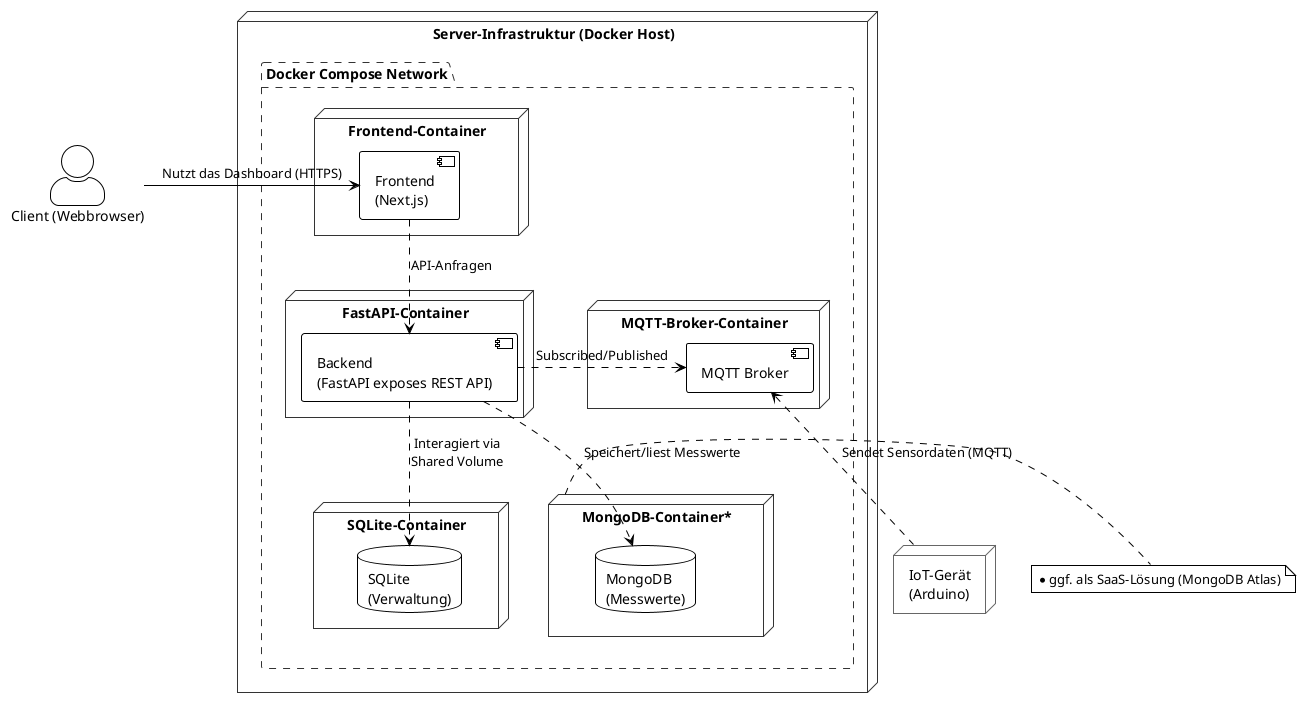 @startuml
' --- Styling ---
!theme plain
skinparam shadowing false
skinparam actorStyle awesome
skinparam rectangle {
    borderRadius 5
}
skinparam database {
    borderRadius 5
}
skinparam component {
    borderRadius 5
}
skinparam node {
    borderColor #666666
}
' Styling für das Netzwerk-Paket
skinparam package {
    borderColor #333333
    borderStyle dashed
}

' --- Akteure ---
actor "Client (Webbrowser)" as User
node "IoT-Gerät\n(Arduino)" as Device

' --- Deployment-Knoten ---
node "Server-Infrastruktur (Docker Host)" as Server {
    ' Dieses Paket repräsentiert die logische Grenze des Docker Compose Netzwerks
    package "Docker Compose Network" as DockerNetwork {
        node "Frontend-Container" as FrontendContainer {
            component "Frontend\n(Next.js)" as Frontend
        }
        node "FastAPI-Container" as FastAPIContainer {
            component "Backend\n(FastAPI exposes REST API)" as Backend
        }
        node "SQLite-Container" as SQLiteContainer {
           database "SQLite\n(Verwaltung)" as SQLite
        }
        node "MongoDB-Container*" as MongoDBContainer {
            database "MongoDB\n(Messwerte)" as MongoDB
        }
        node "MQTT-Broker-Container" as MqttBrokerContainer {
            component "MQTT Broker" as MqttBroker
        }
    }
}

' --- Beziehungen und Datenflüsse ---
' Externe Kommunikation zu den exponierten Ports der Container
User -right-> Frontend : Nutzt das Dashboard (HTTPS)
Device .up.> MqttBroker: Sendet Sensordaten (MQTT)

' Interne Kommunikation innerhalb des Docker-Netzwerks
Frontend .down.> Backend : API-Anfragen
Backend .down.> MongoDB : Speichert/liest Messwerte
Backend .right.> MqttBroker : Subscribed/Published

' Spezielle Interaktion via Shared Volume, keine Netzwerkkommunikation
Backend ..> SQLite : "Interagiert via\nShared Volume"

' Hinweis für MongoDB
note right of MongoDBContainer
* ggf. als SaaS-Lösung (MongoDB Atlas)
end note

@enduml
